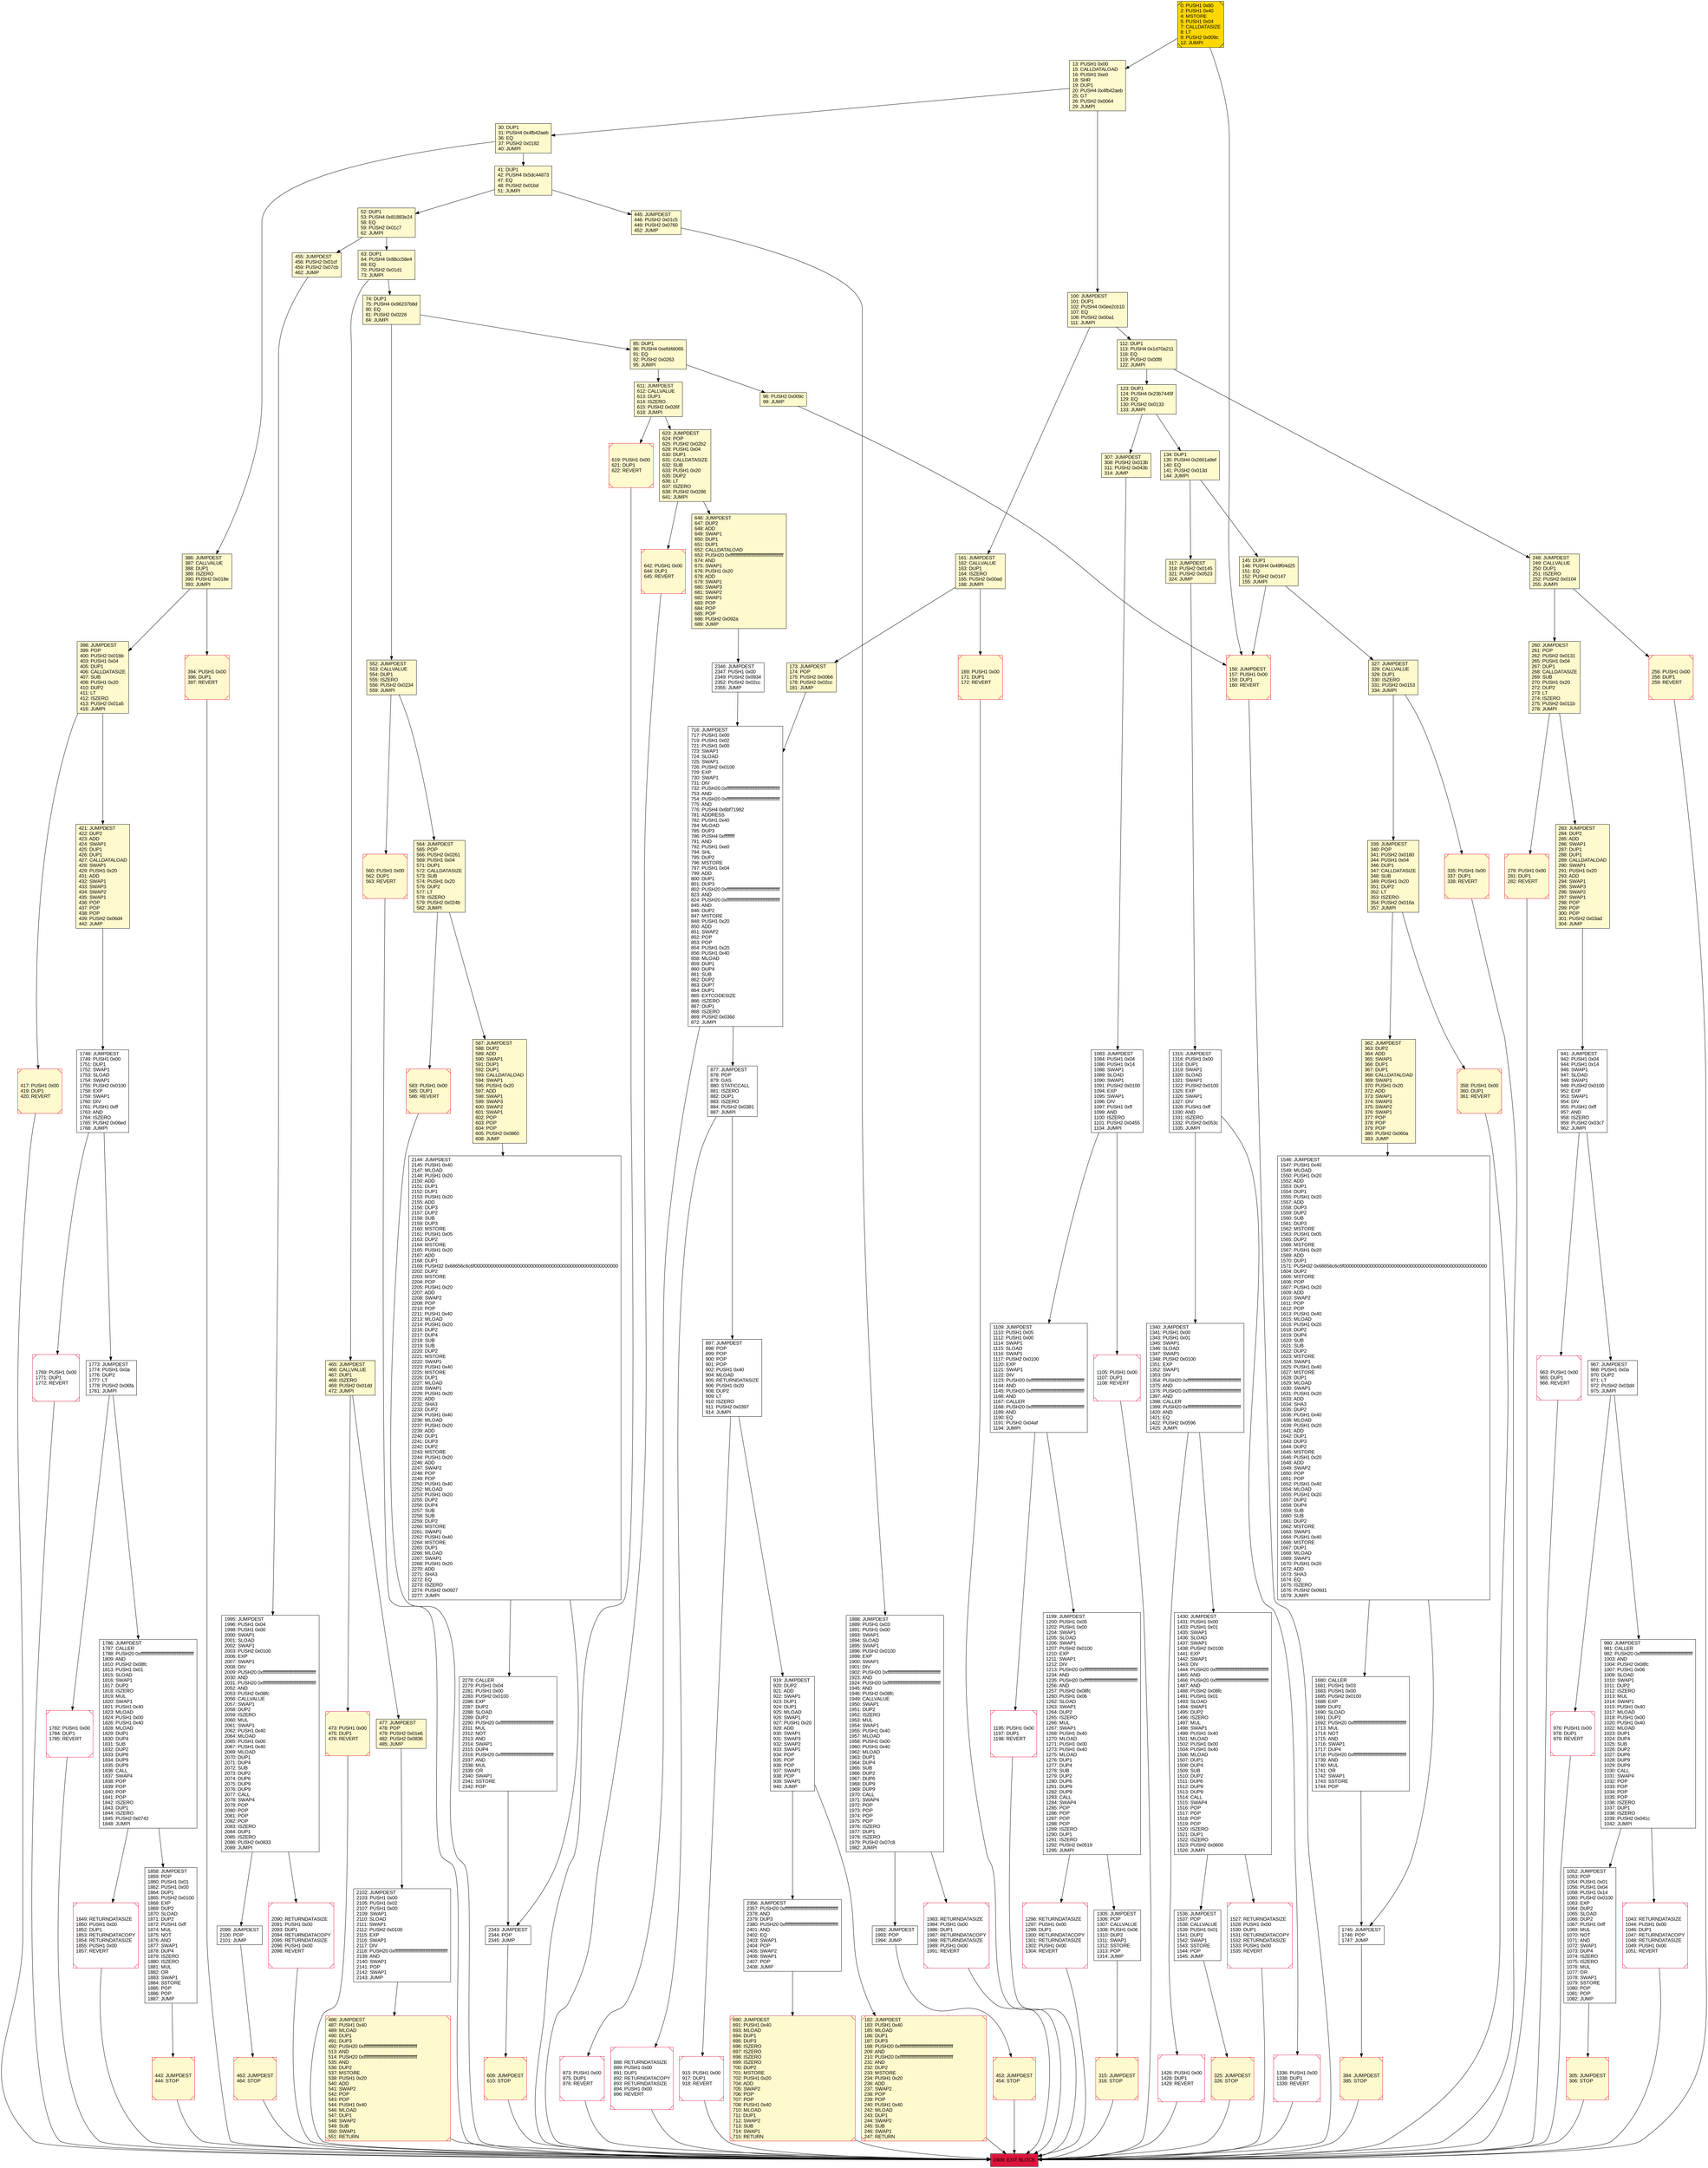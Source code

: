 digraph G {
bgcolor=transparent rankdir=UD;
node [shape=box style=filled color=black fillcolor=white fontname=arial fontcolor=black];
417 [label="417: PUSH1 0x00\l419: DUP1\l420: REVERT\l" fillcolor=lemonchiffon shape=Msquare color=crimson ];
2343 [label="2343: JUMPDEST\l2344: POP\l2345: JUMP\l" ];
1858 [label="1858: JUMPDEST\l1859: POP\l1860: PUSH1 0x01\l1862: PUSH1 0x00\l1864: DUP1\l1865: PUSH2 0x0100\l1868: EXP\l1869: DUP2\l1870: SLOAD\l1871: DUP2\l1872: PUSH1 0xff\l1874: MUL\l1875: NOT\l1876: AND\l1877: SWAP1\l1878: DUP4\l1879: ISZERO\l1880: ISZERO\l1881: MUL\l1882: OR\l1883: SWAP1\l1884: SSTORE\l1885: POP\l1886: POP\l1887: JUMP\l" ];
169 [label="169: PUSH1 0x00\l171: DUP1\l172: REVERT\l" fillcolor=lemonchiffon shape=Msquare color=crimson ];
1043 [label="1043: RETURNDATASIZE\l1044: PUSH1 0x00\l1046: DUP1\l1047: RETURNDATACOPY\l1048: RETURNDATASIZE\l1049: PUSH1 0x00\l1051: REVERT\l" shape=Msquare color=crimson ];
1195 [label="1195: PUSH1 0x00\l1197: DUP1\l1198: REVERT\l" shape=Msquare color=crimson ];
1296 [label="1296: RETURNDATASIZE\l1297: PUSH1 0x00\l1299: DUP1\l1300: RETURNDATACOPY\l1301: RETURNDATASIZE\l1302: PUSH1 0x00\l1304: REVERT\l" shape=Msquare color=crimson ];
145 [label="145: DUP1\l146: PUSH4 0x49f04d25\l151: EQ\l152: PUSH2 0x0147\l155: JUMPI\l" fillcolor=lemonchiffon ];
398 [label="398: JUMPDEST\l399: POP\l400: PUSH2 0x01bb\l403: PUSH1 0x04\l405: DUP1\l406: CALLDATASIZE\l407: SUB\l408: PUSH1 0x20\l410: DUP2\l411: LT\l412: ISZERO\l413: PUSH2 0x01a5\l416: JUMPI\l" fillcolor=lemonchiffon ];
13 [label="13: PUSH1 0x00\l15: CALLDATALOAD\l16: PUSH1 0xe0\l18: SHR\l19: DUP1\l20: PUSH4 0x4fb42aeb\l25: GT\l26: PUSH2 0x0064\l29: JUMPI\l" fillcolor=lemonchiffon ];
477 [label="477: JUMPDEST\l478: POP\l479: PUSH2 0x01e6\l482: PUSH2 0x0836\l485: JUMP\l" fillcolor=lemonchiffon ];
1995 [label="1995: JUMPDEST\l1996: PUSH1 0x04\l1998: PUSH1 0x00\l2000: SWAP1\l2001: SLOAD\l2002: SWAP1\l2003: PUSH2 0x0100\l2006: EXP\l2007: SWAP1\l2008: DIV\l2009: PUSH20 0xffffffffffffffffffffffffffffffffffffffff\l2030: AND\l2031: PUSH20 0xffffffffffffffffffffffffffffffffffffffff\l2052: AND\l2053: PUSH2 0x08fc\l2056: CALLVALUE\l2057: SWAP1\l2058: DUP2\l2059: ISZERO\l2060: MUL\l2061: SWAP1\l2062: PUSH1 0x40\l2064: MLOAD\l2065: PUSH1 0x00\l2067: PUSH1 0x40\l2069: MLOAD\l2070: DUP1\l2071: DUP4\l2072: SUB\l2073: DUP2\l2074: DUP6\l2075: DUP9\l2076: DUP9\l2077: CALL\l2078: SWAP4\l2079: POP\l2080: POP\l2081: POP\l2082: POP\l2083: ISZERO\l2084: DUP1\l2085: ISZERO\l2086: PUSH2 0x0833\l2089: JUMPI\l" ];
455 [label="455: JUMPDEST\l456: PUSH2 0x01cf\l459: PUSH2 0x07cb\l462: JUMP\l" fillcolor=lemonchiffon ];
384 [label="384: JUMPDEST\l385: STOP\l" fillcolor=lemonchiffon shape=Msquare color=crimson ];
877 [label="877: JUMPDEST\l878: POP\l879: GAS\l880: STATICCALL\l881: ISZERO\l882: DUP1\l883: ISZERO\l884: PUSH2 0x0381\l887: JUMPI\l" ];
2099 [label="2099: JUMPDEST\l2100: POP\l2101: JUMP\l" ];
0 [label="0: PUSH1 0x80\l2: PUSH1 0x40\l4: MSTORE\l5: PUSH1 0x04\l7: CALLDATASIZE\l8: LT\l9: PUSH2 0x009c\l12: JUMPI\l" fillcolor=lemonchiffon shape=Msquare fillcolor=gold ];
421 [label="421: JUMPDEST\l422: DUP2\l423: ADD\l424: SWAP1\l425: DUP1\l426: DUP1\l427: CALLDATALOAD\l428: SWAP1\l429: PUSH1 0x20\l431: ADD\l432: SWAP1\l433: SWAP3\l434: SWAP2\l435: SWAP1\l436: POP\l437: POP\l438: POP\l439: PUSH2 0x06d4\l442: JUMP\l" fillcolor=lemonchiffon ];
967 [label="967: JUMPDEST\l968: PUSH1 0x0a\l970: DUP2\l971: LT\l972: PUSH2 0x03d4\l975: JUMPI\l" ];
941 [label="941: JUMPDEST\l942: PUSH1 0x04\l944: PUSH1 0x14\l946: SWAP1\l947: SLOAD\l948: SWAP1\l949: PUSH2 0x0100\l952: EXP\l953: SWAP1\l954: DIV\l955: PUSH1 0xff\l957: AND\l958: ISZERO\l959: PUSH2 0x03c7\l962: JUMPI\l" ];
1849 [label="1849: RETURNDATASIZE\l1850: PUSH1 0x00\l1852: DUP1\l1853: RETURNDATACOPY\l1854: RETURNDATASIZE\l1855: PUSH1 0x00\l1857: REVERT\l" shape=Msquare color=crimson ];
642 [label="642: PUSH1 0x00\l644: DUP1\l645: REVERT\l" fillcolor=lemonchiffon shape=Msquare color=crimson ];
552 [label="552: JUMPDEST\l553: CALLVALUE\l554: DUP1\l555: ISZERO\l556: PUSH2 0x0234\l559: JUMPI\l" fillcolor=lemonchiffon ];
386 [label="386: JUMPDEST\l387: CALLVALUE\l388: DUP1\l389: ISZERO\l390: PUSH2 0x018e\l393: JUMPI\l" fillcolor=lemonchiffon ];
394 [label="394: PUSH1 0x00\l396: DUP1\l397: REVERT\l" fillcolor=lemonchiffon shape=Msquare color=crimson ];
52 [label="52: DUP1\l53: PUSH4 0x81883e24\l58: EQ\l59: PUSH2 0x01c7\l62: JUMPI\l" fillcolor=lemonchiffon ];
443 [label="443: JUMPDEST\l444: STOP\l" fillcolor=lemonchiffon shape=Msquare color=crimson ];
2090 [label="2090: RETURNDATASIZE\l2091: PUSH1 0x00\l2093: DUP1\l2094: RETURNDATACOPY\l2095: RETURNDATASIZE\l2096: PUSH1 0x00\l2098: REVERT\l" shape=Msquare color=crimson ];
915 [label="915: PUSH1 0x00\l917: DUP1\l918: REVERT\l" shape=Msquare color=crimson ];
611 [label="611: JUMPDEST\l612: CALLVALUE\l613: DUP1\l614: ISZERO\l615: PUSH2 0x026f\l618: JUMPI\l" fillcolor=lemonchiffon ];
1426 [label="1426: PUSH1 0x00\l1428: DUP1\l1429: REVERT\l" shape=Msquare color=crimson ];
716 [label="716: JUMPDEST\l717: PUSH1 0x00\l719: PUSH1 0x02\l721: PUSH1 0x00\l723: SWAP1\l724: SLOAD\l725: SWAP1\l726: PUSH2 0x0100\l729: EXP\l730: SWAP1\l731: DIV\l732: PUSH20 0xffffffffffffffffffffffffffffffffffffffff\l753: AND\l754: PUSH20 0xffffffffffffffffffffffffffffffffffffffff\l775: AND\l776: PUSH4 0x6bf71982\l781: ADDRESS\l782: PUSH1 0x40\l784: MLOAD\l785: DUP3\l786: PUSH4 0xffffffff\l791: AND\l792: PUSH1 0xe0\l794: SHL\l795: DUP2\l796: MSTORE\l797: PUSH1 0x04\l799: ADD\l800: DUP1\l801: DUP3\l802: PUSH20 0xffffffffffffffffffffffffffffffffffffffff\l823: AND\l824: PUSH20 0xffffffffffffffffffffffffffffffffffffffff\l845: AND\l846: DUP2\l847: MSTORE\l848: PUSH1 0x20\l850: ADD\l851: SWAP2\l852: POP\l853: POP\l854: PUSH1 0x20\l856: PUSH1 0x40\l858: MLOAD\l859: DUP1\l860: DUP4\l861: SUB\l862: DUP2\l863: DUP7\l864: DUP1\l865: EXTCODESIZE\l866: ISZERO\l867: DUP1\l868: ISZERO\l869: PUSH2 0x036d\l872: JUMPI\l" ];
260 [label="260: JUMPDEST\l261: POP\l262: PUSH2 0x0131\l265: PUSH1 0x04\l267: DUP1\l268: CALLDATASIZE\l269: SUB\l270: PUSH1 0x20\l272: DUP2\l273: LT\l274: ISZERO\l275: PUSH2 0x011b\l278: JUMPI\l" fillcolor=lemonchiffon ];
897 [label="897: JUMPDEST\l898: POP\l899: POP\l900: POP\l901: POP\l902: PUSH1 0x40\l904: MLOAD\l905: RETURNDATASIZE\l906: PUSH1 0x20\l908: DUP2\l909: LT\l910: ISZERO\l911: PUSH2 0x0397\l914: JUMPI\l" ];
1769 [label="1769: PUSH1 0x00\l1771: DUP1\l1772: REVERT\l" shape=Msquare color=crimson ];
283 [label="283: JUMPDEST\l284: DUP2\l285: ADD\l286: SWAP1\l287: DUP1\l288: DUP1\l289: CALLDATALOAD\l290: SWAP1\l291: PUSH1 0x20\l293: ADD\l294: SWAP1\l295: SWAP3\l296: SWAP2\l297: SWAP1\l298: POP\l299: POP\l300: POP\l301: PUSH2 0x03ad\l304: JUMP\l" fillcolor=lemonchiffon ];
453 [label="453: JUMPDEST\l454: STOP\l" fillcolor=lemonchiffon shape=Msquare color=crimson ];
1430 [label="1430: JUMPDEST\l1431: PUSH1 0x00\l1433: PUSH1 0x01\l1435: SWAP1\l1436: SLOAD\l1437: SWAP1\l1438: PUSH2 0x0100\l1441: EXP\l1442: SWAP1\l1443: DIV\l1444: PUSH20 0xffffffffffffffffffffffffffffffffffffffff\l1465: AND\l1466: PUSH20 0xffffffffffffffffffffffffffffffffffffffff\l1487: AND\l1488: PUSH2 0x08fc\l1491: PUSH1 0x01\l1493: SLOAD\l1494: SWAP1\l1495: DUP2\l1496: ISZERO\l1497: MUL\l1498: SWAP1\l1499: PUSH1 0x40\l1501: MLOAD\l1502: PUSH1 0x00\l1504: PUSH1 0x40\l1506: MLOAD\l1507: DUP1\l1508: DUP4\l1509: SUB\l1510: DUP2\l1511: DUP6\l1512: DUP9\l1513: DUP9\l1514: CALL\l1515: SWAP4\l1516: POP\l1517: POP\l1518: POP\l1519: POP\l1520: ISZERO\l1521: DUP1\l1522: ISZERO\l1523: PUSH2 0x0600\l1526: JUMPI\l" ];
74 [label="74: DUP1\l75: PUSH4 0x96237b8d\l80: EQ\l81: PUSH2 0x0228\l84: JUMPI\l" fillcolor=lemonchiffon ];
1782 [label="1782: PUSH1 0x00\l1784: DUP1\l1785: REVERT\l" shape=Msquare color=crimson ];
123 [label="123: DUP1\l124: PUSH4 0x23b7445f\l129: EQ\l130: PUSH2 0x0133\l133: JUMPI\l" fillcolor=lemonchiffon ];
463 [label="463: JUMPDEST\l464: STOP\l" fillcolor=lemonchiffon shape=Msquare color=crimson ];
980 [label="980: JUMPDEST\l981: CALLER\l982: PUSH20 0xffffffffffffffffffffffffffffffffffffffff\l1003: AND\l1004: PUSH2 0x08fc\l1007: PUSH1 0x06\l1009: SLOAD\l1010: SWAP1\l1011: DUP2\l1012: ISZERO\l1013: MUL\l1014: SWAP1\l1015: PUSH1 0x40\l1017: MLOAD\l1018: PUSH1 0x00\l1020: PUSH1 0x40\l1022: MLOAD\l1023: DUP1\l1024: DUP4\l1025: SUB\l1026: DUP2\l1027: DUP6\l1028: DUP9\l1029: DUP9\l1030: CALL\l1031: SWAP4\l1032: POP\l1033: POP\l1034: POP\l1035: POP\l1036: ISZERO\l1037: DUP1\l1038: ISZERO\l1039: PUSH2 0x041c\l1042: JUMPI\l" ];
1109 [label="1109: JUMPDEST\l1110: PUSH1 0x05\l1112: PUSH1 0x00\l1114: SWAP1\l1115: SLOAD\l1116: SWAP1\l1117: PUSH2 0x0100\l1120: EXP\l1121: SWAP1\l1122: DIV\l1123: PUSH20 0xffffffffffffffffffffffffffffffffffffffff\l1144: AND\l1145: PUSH20 0xffffffffffffffffffffffffffffffffffffffff\l1166: AND\l1167: CALLER\l1168: PUSH20 0xffffffffffffffffffffffffffffffffffffffff\l1189: AND\l1190: EQ\l1191: PUSH2 0x04af\l1194: JUMPI\l" ];
2102 [label="2102: JUMPDEST\l2103: PUSH1 0x00\l2105: PUSH1 0x02\l2107: PUSH1 0x00\l2109: SWAP1\l2110: SLOAD\l2111: SWAP1\l2112: PUSH2 0x0100\l2115: EXP\l2116: SWAP1\l2117: DIV\l2118: PUSH20 0xffffffffffffffffffffffffffffffffffffffff\l2139: AND\l2140: SWAP1\l2141: POP\l2142: SWAP1\l2143: JUMP\l" ];
963 [label="963: PUSH1 0x00\l965: DUP1\l966: REVERT\l" shape=Msquare color=crimson ];
248 [label="248: JUMPDEST\l249: CALLVALUE\l250: DUP1\l251: ISZERO\l252: PUSH2 0x0104\l255: JUMPI\l" fillcolor=lemonchiffon ];
888 [label="888: RETURNDATASIZE\l889: PUSH1 0x00\l891: DUP1\l892: RETURNDATACOPY\l893: RETURNDATASIZE\l894: PUSH1 0x00\l896: REVERT\l" shape=Msquare color=crimson ];
1199 [label="1199: JUMPDEST\l1200: PUSH1 0x05\l1202: PUSH1 0x00\l1204: SWAP1\l1205: SLOAD\l1206: SWAP1\l1207: PUSH2 0x0100\l1210: EXP\l1211: SWAP1\l1212: DIV\l1213: PUSH20 0xffffffffffffffffffffffffffffffffffffffff\l1234: AND\l1235: PUSH20 0xffffffffffffffffffffffffffffffffffffffff\l1256: AND\l1257: PUSH2 0x08fc\l1260: PUSH1 0x06\l1262: SLOAD\l1263: SWAP1\l1264: DUP2\l1265: ISZERO\l1266: MUL\l1267: SWAP1\l1268: PUSH1 0x40\l1270: MLOAD\l1271: PUSH1 0x00\l1273: PUSH1 0x40\l1275: MLOAD\l1276: DUP1\l1277: DUP4\l1278: SUB\l1279: DUP2\l1280: DUP6\l1281: DUP9\l1282: DUP9\l1283: CALL\l1284: SWAP4\l1285: POP\l1286: POP\l1287: POP\l1288: POP\l1289: ISZERO\l1290: DUP1\l1291: ISZERO\l1292: PUSH2 0x0519\l1295: JUMPI\l" ];
2409 [label="2409: EXIT BLOCK\l" fillcolor=crimson ];
2144 [label="2144: JUMPDEST\l2145: PUSH1 0x40\l2147: MLOAD\l2148: PUSH1 0x20\l2150: ADD\l2151: DUP1\l2152: DUP1\l2153: PUSH1 0x20\l2155: ADD\l2156: DUP3\l2157: DUP2\l2158: SUB\l2159: DUP3\l2160: MSTORE\l2161: PUSH1 0x05\l2163: DUP2\l2164: MSTORE\l2165: PUSH1 0x20\l2167: ADD\l2168: DUP1\l2169: PUSH32 0x68656c6c6f000000000000000000000000000000000000000000000000000000\l2202: DUP2\l2203: MSTORE\l2204: POP\l2205: PUSH1 0x20\l2207: ADD\l2208: SWAP2\l2209: POP\l2210: POP\l2211: PUSH1 0x40\l2213: MLOAD\l2214: PUSH1 0x20\l2216: DUP2\l2217: DUP4\l2218: SUB\l2219: SUB\l2220: DUP2\l2221: MSTORE\l2222: SWAP1\l2223: PUSH1 0x40\l2225: MSTORE\l2226: DUP1\l2227: MLOAD\l2228: SWAP1\l2229: PUSH1 0x20\l2231: ADD\l2232: SHA3\l2233: DUP2\l2234: PUSH1 0x40\l2236: MLOAD\l2237: PUSH1 0x20\l2239: ADD\l2240: DUP1\l2241: DUP3\l2242: DUP2\l2243: MSTORE\l2244: PUSH1 0x20\l2246: ADD\l2247: SWAP2\l2248: POP\l2249: POP\l2250: PUSH1 0x40\l2252: MLOAD\l2253: PUSH1 0x20\l2255: DUP2\l2256: DUP4\l2257: SUB\l2258: SUB\l2259: DUP2\l2260: MSTORE\l2261: SWAP1\l2262: PUSH1 0x40\l2264: MSTORE\l2265: DUP1\l2266: MLOAD\l2267: SWAP1\l2268: PUSH1 0x20\l2270: ADD\l2271: SHA3\l2272: EQ\l2273: ISZERO\l2274: PUSH2 0x0927\l2277: JUMPI\l" ];
161 [label="161: JUMPDEST\l162: CALLVALUE\l163: DUP1\l164: ISZERO\l165: PUSH2 0x00ad\l168: JUMPI\l" fillcolor=lemonchiffon ];
919 [label="919: JUMPDEST\l920: DUP2\l921: ADD\l922: SWAP1\l923: DUP1\l924: DUP1\l925: MLOAD\l926: SWAP1\l927: PUSH1 0x20\l929: ADD\l930: SWAP1\l931: SWAP3\l932: SWAP2\l933: SWAP1\l934: POP\l935: POP\l936: POP\l937: SWAP1\l938: POP\l939: SWAP1\l940: JUMP\l" ];
976 [label="976: PUSH1 0x00\l978: DUP1\l979: REVERT\l" shape=Msquare color=crimson ];
1680 [label="1680: CALLER\l1681: PUSH1 0x03\l1683: PUSH1 0x00\l1685: PUSH2 0x0100\l1688: EXP\l1689: DUP2\l1690: SLOAD\l1691: DUP2\l1692: PUSH20 0xffffffffffffffffffffffffffffffffffffffff\l1713: MUL\l1714: NOT\l1715: AND\l1716: SWAP1\l1717: DUP4\l1718: PUSH20 0xffffffffffffffffffffffffffffffffffffffff\l1739: AND\l1740: MUL\l1741: OR\l1742: SWAP1\l1743: SSTORE\l1744: POP\l" ];
473 [label="473: PUSH1 0x00\l475: DUP1\l476: REVERT\l" fillcolor=lemonchiffon shape=Msquare color=crimson ];
1315 [label="1315: JUMPDEST\l1316: PUSH1 0x00\l1318: DUP1\l1319: SWAP1\l1320: SLOAD\l1321: SWAP1\l1322: PUSH2 0x0100\l1325: EXP\l1326: SWAP1\l1327: DIV\l1328: PUSH1 0xff\l1330: AND\l1331: ISZERO\l1332: PUSH2 0x053c\l1335: JUMPI\l" ];
63 [label="63: DUP1\l64: PUSH4 0x88cc58e4\l69: EQ\l70: PUSH2 0x01d1\l73: JUMPI\l" fillcolor=lemonchiffon ];
690 [label="690: JUMPDEST\l691: PUSH1 0x40\l693: MLOAD\l694: DUP1\l695: DUP3\l696: ISZERO\l697: ISZERO\l698: ISZERO\l699: ISZERO\l700: DUP2\l701: MSTORE\l702: PUSH1 0x20\l704: ADD\l705: SWAP2\l706: POP\l707: POP\l708: PUSH1 0x40\l710: MLOAD\l711: DUP1\l712: SWAP2\l713: SUB\l714: SWAP1\l715: RETURN\l" fillcolor=lemonchiffon shape=Msquare color=crimson ];
560 [label="560: PUSH1 0x00\l562: DUP1\l563: REVERT\l" fillcolor=lemonchiffon shape=Msquare color=crimson ];
156 [label="156: JUMPDEST\l157: PUSH1 0x00\l159: DUP1\l160: REVERT\l" fillcolor=lemonchiffon shape=Msquare color=crimson ];
1336 [label="1336: PUSH1 0x00\l1338: DUP1\l1339: REVERT\l" shape=Msquare color=crimson ];
1083 [label="1083: JUMPDEST\l1084: PUSH1 0x04\l1086: PUSH1 0x14\l1088: SWAP1\l1089: SLOAD\l1090: SWAP1\l1091: PUSH2 0x0100\l1094: EXP\l1095: SWAP1\l1096: DIV\l1097: PUSH1 0xff\l1099: AND\l1100: ISZERO\l1101: PUSH2 0x0455\l1104: JUMPI\l" ];
1546 [label="1546: JUMPDEST\l1547: PUSH1 0x40\l1549: MLOAD\l1550: PUSH1 0x20\l1552: ADD\l1553: DUP1\l1554: DUP1\l1555: PUSH1 0x20\l1557: ADD\l1558: DUP3\l1559: DUP2\l1560: SUB\l1561: DUP3\l1562: MSTORE\l1563: PUSH1 0x05\l1565: DUP2\l1566: MSTORE\l1567: PUSH1 0x20\l1569: ADD\l1570: DUP1\l1571: PUSH32 0x68656c6c6f000000000000000000000000000000000000000000000000000000\l1604: DUP2\l1605: MSTORE\l1606: POP\l1607: PUSH1 0x20\l1609: ADD\l1610: SWAP2\l1611: POP\l1612: POP\l1613: PUSH1 0x40\l1615: MLOAD\l1616: PUSH1 0x20\l1618: DUP2\l1619: DUP4\l1620: SUB\l1621: SUB\l1622: DUP2\l1623: MSTORE\l1624: SWAP1\l1625: PUSH1 0x40\l1627: MSTORE\l1628: DUP1\l1629: MLOAD\l1630: SWAP1\l1631: PUSH1 0x20\l1633: ADD\l1634: SHA3\l1635: DUP2\l1636: PUSH1 0x40\l1638: MLOAD\l1639: PUSH1 0x20\l1641: ADD\l1642: DUP1\l1643: DUP3\l1644: DUP2\l1645: MSTORE\l1646: PUSH1 0x20\l1648: ADD\l1649: SWAP2\l1650: POP\l1651: POP\l1652: PUSH1 0x40\l1654: MLOAD\l1655: PUSH1 0x20\l1657: DUP2\l1658: DUP4\l1659: SUB\l1660: SUB\l1661: DUP2\l1662: MSTORE\l1663: SWAP1\l1664: PUSH1 0x40\l1666: MSTORE\l1667: DUP1\l1668: MLOAD\l1669: SWAP1\l1670: PUSH1 0x20\l1672: ADD\l1673: SHA3\l1674: EQ\l1675: ISZERO\l1676: PUSH2 0x06d1\l1679: JUMPI\l" ];
1786 [label="1786: JUMPDEST\l1787: CALLER\l1788: PUSH20 0xffffffffffffffffffffffffffffffffffffffff\l1809: AND\l1810: PUSH2 0x08fc\l1813: PUSH1 0x01\l1815: SLOAD\l1816: SWAP1\l1817: DUP2\l1818: ISZERO\l1819: MUL\l1820: SWAP1\l1821: PUSH1 0x40\l1823: MLOAD\l1824: PUSH1 0x00\l1826: PUSH1 0x40\l1828: MLOAD\l1829: DUP1\l1830: DUP4\l1831: SUB\l1832: DUP2\l1833: DUP6\l1834: DUP9\l1835: DUP9\l1836: CALL\l1837: SWAP4\l1838: POP\l1839: POP\l1840: POP\l1841: POP\l1842: ISZERO\l1843: DUP1\l1844: ISZERO\l1845: PUSH2 0x0742\l1848: JUMPI\l" ];
100 [label="100: JUMPDEST\l101: DUP1\l102: PUSH4 0x0ee2cb10\l107: EQ\l108: PUSH2 0x00a1\l111: JUMPI\l" fillcolor=lemonchiffon ];
256 [label="256: PUSH1 0x00\l258: DUP1\l259: REVERT\l" fillcolor=lemonchiffon shape=Msquare color=crimson ];
317 [label="317: JUMPDEST\l318: PUSH2 0x0145\l321: PUSH2 0x0523\l324: JUMP\l" fillcolor=lemonchiffon ];
1983 [label="1983: RETURNDATASIZE\l1984: PUSH1 0x00\l1986: DUP1\l1987: RETURNDATACOPY\l1988: RETURNDATASIZE\l1989: PUSH1 0x00\l1991: REVERT\l" shape=Msquare color=crimson ];
305 [label="305: JUMPDEST\l306: STOP\l" fillcolor=lemonchiffon shape=Msquare color=crimson ];
465 [label="465: JUMPDEST\l466: CALLVALUE\l467: DUP1\l468: ISZERO\l469: PUSH2 0x01dd\l472: JUMPI\l" fillcolor=lemonchiffon ];
315 [label="315: JUMPDEST\l316: STOP\l" fillcolor=lemonchiffon shape=Msquare color=crimson ];
339 [label="339: JUMPDEST\l340: POP\l341: PUSH2 0x0180\l344: PUSH1 0x04\l346: DUP1\l347: CALLDATASIZE\l348: SUB\l349: PUSH1 0x20\l351: DUP2\l352: LT\l353: ISZERO\l354: PUSH2 0x016a\l357: JUMPI\l" fillcolor=lemonchiffon ];
486 [label="486: JUMPDEST\l487: PUSH1 0x40\l489: MLOAD\l490: DUP1\l491: DUP3\l492: PUSH20 0xffffffffffffffffffffffffffffffffffffffff\l513: AND\l514: PUSH20 0xffffffffffffffffffffffffffffffffffffffff\l535: AND\l536: DUP2\l537: MSTORE\l538: PUSH1 0x20\l540: ADD\l541: SWAP2\l542: POP\l543: POP\l544: PUSH1 0x40\l546: MLOAD\l547: DUP1\l548: SWAP2\l549: SUB\l550: SWAP1\l551: RETURN\l" fillcolor=lemonchiffon shape=Msquare color=crimson ];
2278 [label="2278: CALLER\l2279: PUSH1 0x04\l2281: PUSH1 0x00\l2283: PUSH2 0x0100\l2286: EXP\l2287: DUP2\l2288: SLOAD\l2289: DUP2\l2290: PUSH20 0xffffffffffffffffffffffffffffffffffffffff\l2311: MUL\l2312: NOT\l2313: AND\l2314: SWAP1\l2315: DUP4\l2316: PUSH20 0xffffffffffffffffffffffffffffffffffffffff\l2337: AND\l2338: MUL\l2339: OR\l2340: SWAP1\l2341: SSTORE\l2342: POP\l" ];
279 [label="279: PUSH1 0x00\l281: DUP1\l282: REVERT\l" fillcolor=lemonchiffon shape=Msquare color=crimson ];
134 [label="134: DUP1\l135: PUSH4 0x2601a9ef\l140: EQ\l141: PUSH2 0x013d\l144: JUMPI\l" fillcolor=lemonchiffon ];
1052 [label="1052: JUMPDEST\l1053: POP\l1054: PUSH1 0x01\l1056: PUSH1 0x04\l1058: PUSH1 0x14\l1060: PUSH2 0x0100\l1063: EXP\l1064: DUP2\l1065: SLOAD\l1066: DUP2\l1067: PUSH1 0xff\l1069: MUL\l1070: NOT\l1071: AND\l1072: SWAP1\l1073: DUP4\l1074: ISZERO\l1075: ISZERO\l1076: MUL\l1077: OR\l1078: SWAP1\l1079: SSTORE\l1080: POP\l1081: POP\l1082: JUMP\l" ];
327 [label="327: JUMPDEST\l328: CALLVALUE\l329: DUP1\l330: ISZERO\l331: PUSH2 0x0153\l334: JUMPI\l" fillcolor=lemonchiffon ];
96 [label="96: PUSH2 0x009c\l99: JUMP\l" fillcolor=lemonchiffon ];
1748 [label="1748: JUMPDEST\l1749: PUSH1 0x00\l1751: DUP1\l1752: SWAP1\l1753: SLOAD\l1754: SWAP1\l1755: PUSH2 0x0100\l1758: EXP\l1759: SWAP1\l1760: DIV\l1761: PUSH1 0xff\l1763: AND\l1764: ISZERO\l1765: PUSH2 0x06ed\l1768: JUMPI\l" ];
1773 [label="1773: JUMPDEST\l1774: PUSH1 0x0a\l1776: DUP2\l1777: LT\l1778: PUSH2 0x06fa\l1781: JUMPI\l" ];
358 [label="358: PUSH1 0x00\l360: DUP1\l361: REVERT\l" fillcolor=lemonchiffon shape=Msquare color=crimson ];
873 [label="873: PUSH1 0x00\l875: DUP1\l876: REVERT\l" shape=Msquare color=crimson ];
564 [label="564: JUMPDEST\l565: POP\l566: PUSH2 0x0261\l569: PUSH1 0x04\l571: DUP1\l572: CALLDATASIZE\l573: SUB\l574: PUSH1 0x20\l576: DUP2\l577: LT\l578: ISZERO\l579: PUSH2 0x024b\l582: JUMPI\l" fillcolor=lemonchiffon ];
619 [label="619: PUSH1 0x00\l621: DUP1\l622: REVERT\l" fillcolor=lemonchiffon shape=Msquare color=crimson ];
85 [label="85: DUP1\l86: PUSH4 0xefd46065\l91: EQ\l92: PUSH2 0x0263\l95: JUMPI\l" fillcolor=lemonchiffon ];
173 [label="173: JUMPDEST\l174: POP\l175: PUSH2 0x00b6\l178: PUSH2 0x02cc\l181: JUMP\l" fillcolor=lemonchiffon ];
30 [label="30: DUP1\l31: PUSH4 0x4fb42aeb\l36: EQ\l37: PUSH2 0x0182\l40: JUMPI\l" fillcolor=lemonchiffon ];
623 [label="623: JUMPDEST\l624: POP\l625: PUSH2 0x02b2\l628: PUSH1 0x04\l630: DUP1\l631: CALLDATASIZE\l632: SUB\l633: PUSH1 0x20\l635: DUP2\l636: LT\l637: ISZERO\l638: PUSH2 0x0286\l641: JUMPI\l" fillcolor=lemonchiffon ];
1305 [label="1305: JUMPDEST\l1306: POP\l1307: CALLVALUE\l1308: PUSH1 0x06\l1310: DUP2\l1311: SWAP1\l1312: SSTORE\l1313: POP\l1314: JUMP\l" ];
325 [label="325: JUMPDEST\l326: STOP\l" fillcolor=lemonchiffon shape=Msquare color=crimson ];
307 [label="307: JUMPDEST\l308: PUSH2 0x013b\l311: PUSH2 0x043b\l314: JUMP\l" fillcolor=lemonchiffon ];
362 [label="362: JUMPDEST\l363: DUP2\l364: ADD\l365: SWAP1\l366: DUP1\l367: DUP1\l368: CALLDATALOAD\l369: SWAP1\l370: PUSH1 0x20\l372: ADD\l373: SWAP1\l374: SWAP3\l375: SWAP2\l376: SWAP1\l377: POP\l378: POP\l379: POP\l380: PUSH2 0x060a\l383: JUMP\l" fillcolor=lemonchiffon ];
112 [label="112: DUP1\l113: PUSH4 0x1d70a211\l118: EQ\l119: PUSH2 0x00f8\l122: JUMPI\l" fillcolor=lemonchiffon ];
587 [label="587: JUMPDEST\l588: DUP2\l589: ADD\l590: SWAP1\l591: DUP1\l592: DUP1\l593: CALLDATALOAD\l594: SWAP1\l595: PUSH1 0x20\l597: ADD\l598: SWAP1\l599: SWAP3\l600: SWAP2\l601: SWAP1\l602: POP\l603: POP\l604: POP\l605: PUSH2 0x0860\l608: JUMP\l" fillcolor=lemonchiffon ];
2346 [label="2346: JUMPDEST\l2347: PUSH1 0x00\l2349: PUSH2 0x0934\l2352: PUSH2 0x02cc\l2355: JUMP\l" ];
2356 [label="2356: JUMPDEST\l2357: PUSH20 0xffffffffffffffffffffffffffffffffffffffff\l2378: AND\l2379: DUP3\l2380: PUSH20 0xffffffffffffffffffffffffffffffffffffffff\l2401: AND\l2402: EQ\l2403: SWAP1\l2404: POP\l2405: SWAP2\l2406: SWAP1\l2407: POP\l2408: JUMP\l" ];
182 [label="182: JUMPDEST\l183: PUSH1 0x40\l185: MLOAD\l186: DUP1\l187: DUP3\l188: PUSH20 0xffffffffffffffffffffffffffffffffffffffff\l209: AND\l210: PUSH20 0xffffffffffffffffffffffffffffffffffffffff\l231: AND\l232: DUP2\l233: MSTORE\l234: PUSH1 0x20\l236: ADD\l237: SWAP2\l238: POP\l239: POP\l240: PUSH1 0x40\l242: MLOAD\l243: DUP1\l244: SWAP2\l245: SUB\l246: SWAP1\l247: RETURN\l" fillcolor=lemonchiffon shape=Msquare color=crimson ];
583 [label="583: PUSH1 0x00\l585: DUP1\l586: REVERT\l" fillcolor=lemonchiffon shape=Msquare color=crimson ];
1340 [label="1340: JUMPDEST\l1341: PUSH1 0x00\l1343: PUSH1 0x01\l1345: SWAP1\l1346: SLOAD\l1347: SWAP1\l1348: PUSH2 0x0100\l1351: EXP\l1352: SWAP1\l1353: DIV\l1354: PUSH20 0xffffffffffffffffffffffffffffffffffffffff\l1375: AND\l1376: PUSH20 0xffffffffffffffffffffffffffffffffffffffff\l1397: AND\l1398: CALLER\l1399: PUSH20 0xffffffffffffffffffffffffffffffffffffffff\l1420: AND\l1421: EQ\l1422: PUSH2 0x0596\l1425: JUMPI\l" ];
445 [label="445: JUMPDEST\l446: PUSH2 0x01c5\l449: PUSH2 0x0760\l452: JUMP\l" fillcolor=lemonchiffon ];
1888 [label="1888: JUMPDEST\l1889: PUSH1 0x03\l1891: PUSH1 0x00\l1893: SWAP1\l1894: SLOAD\l1895: SWAP1\l1896: PUSH2 0x0100\l1899: EXP\l1900: SWAP1\l1901: DIV\l1902: PUSH20 0xffffffffffffffffffffffffffffffffffffffff\l1923: AND\l1924: PUSH20 0xffffffffffffffffffffffffffffffffffffffff\l1945: AND\l1946: PUSH2 0x08fc\l1949: CALLVALUE\l1950: SWAP1\l1951: DUP2\l1952: ISZERO\l1953: MUL\l1954: SWAP1\l1955: PUSH1 0x40\l1957: MLOAD\l1958: PUSH1 0x00\l1960: PUSH1 0x40\l1962: MLOAD\l1963: DUP1\l1964: DUP4\l1965: SUB\l1966: DUP2\l1967: DUP6\l1968: DUP9\l1969: DUP9\l1970: CALL\l1971: SWAP4\l1972: POP\l1973: POP\l1974: POP\l1975: POP\l1976: ISZERO\l1977: DUP1\l1978: ISZERO\l1979: PUSH2 0x07c8\l1982: JUMPI\l" ];
1527 [label="1527: RETURNDATASIZE\l1528: PUSH1 0x00\l1530: DUP1\l1531: RETURNDATACOPY\l1532: RETURNDATASIZE\l1533: PUSH1 0x00\l1535: REVERT\l" shape=Msquare color=crimson ];
335 [label="335: PUSH1 0x00\l337: DUP1\l338: REVERT\l" fillcolor=lemonchiffon shape=Msquare color=crimson ];
1992 [label="1992: JUMPDEST\l1993: POP\l1994: JUMP\l" ];
1105 [label="1105: PUSH1 0x00\l1107: DUP1\l1108: REVERT\l" shape=Msquare color=crimson ];
1536 [label="1536: JUMPDEST\l1537: POP\l1538: CALLVALUE\l1539: PUSH1 0x01\l1541: DUP2\l1542: SWAP1\l1543: SSTORE\l1544: POP\l1545: JUMP\l" ];
609 [label="609: JUMPDEST\l610: STOP\l" fillcolor=lemonchiffon shape=Msquare color=crimson ];
1745 [label="1745: JUMPDEST\l1746: POP\l1747: JUMP\l" ];
646 [label="646: JUMPDEST\l647: DUP2\l648: ADD\l649: SWAP1\l650: DUP1\l651: DUP1\l652: CALLDATALOAD\l653: PUSH20 0xffffffffffffffffffffffffffffffffffffffff\l674: AND\l675: SWAP1\l676: PUSH1 0x20\l678: ADD\l679: SWAP1\l680: SWAP3\l681: SWAP2\l682: SWAP1\l683: POP\l684: POP\l685: POP\l686: PUSH2 0x092a\l689: JUMP\l" fillcolor=lemonchiffon ];
41 [label="41: DUP1\l42: PUSH4 0x5dc44873\l47: EQ\l48: PUSH2 0x01bd\l51: JUMPI\l" fillcolor=lemonchiffon ];
386 -> 394;
445 -> 1888;
941 -> 967;
1888 -> 1992;
398 -> 421;
0 -> 13;
455 -> 1995;
1748 -> 1773;
1995 -> 2099;
327 -> 339;
888 -> 2409;
963 -> 2409;
260 -> 283;
398 -> 417;
473 -> 2409;
134 -> 317;
41 -> 445;
564 -> 587;
976 -> 2409;
1315 -> 1336;
1052 -> 305;
1769 -> 2409;
1995 -> 2090;
248 -> 260;
317 -> 1315;
646 -> 2346;
63 -> 465;
1536 -> 325;
96 -> 156;
897 -> 919;
1858 -> 443;
564 -> 583;
30 -> 41;
463 -> 2409;
623 -> 646;
453 -> 2409;
52 -> 455;
386 -> 398;
1109 -> 1199;
1782 -> 2409;
394 -> 2409;
967 -> 980;
100 -> 112;
443 -> 2409;
307 -> 1083;
642 -> 2409;
1849 -> 2409;
1888 -> 1983;
362 -> 1546;
2099 -> 463;
283 -> 941;
877 -> 897;
716 -> 877;
327 -> 335;
1109 -> 1195;
980 -> 1043;
1773 -> 1786;
2090 -> 2409;
1426 -> 2409;
915 -> 2409;
169 -> 2409;
1043 -> 2409;
339 -> 362;
1296 -> 2409;
161 -> 169;
1195 -> 2409;
1199 -> 1296;
1315 -> 1340;
417 -> 2409;
2144 -> 2343;
1083 -> 1105;
1546 -> 1745;
967 -> 976;
2356 -> 690;
74 -> 552;
477 -> 2102;
85 -> 96;
339 -> 358;
897 -> 915;
877 -> 888;
384 -> 2409;
941 -> 963;
1305 -> 315;
112 -> 123;
1527 -> 2409;
335 -> 2409;
1680 -> 1745;
716 -> 873;
123 -> 307;
145 -> 156;
919 -> 182;
1748 -> 1769;
173 -> 716;
182 -> 2409;
0 -> 156;
13 -> 100;
583 -> 2409;
919 -> 2356;
1773 -> 1782;
1105 -> 2409;
1786 -> 1858;
609 -> 2409;
74 -> 85;
2346 -> 716;
1430 -> 1536;
52 -> 63;
873 -> 2409;
619 -> 2409;
134 -> 145;
161 -> 173;
145 -> 327;
358 -> 2409;
1199 -> 1305;
552 -> 560;
587 -> 2144;
2278 -> 2343;
325 -> 2409;
1430 -> 1527;
112 -> 248;
465 -> 477;
1340 -> 1430;
1992 -> 453;
1786 -> 1849;
248 -> 256;
1083 -> 1109;
315 -> 2409;
256 -> 2409;
305 -> 2409;
1983 -> 2409;
41 -> 52;
465 -> 473;
421 -> 1748;
2102 -> 486;
63 -> 74;
1340 -> 1426;
486 -> 2409;
2144 -> 2278;
13 -> 30;
279 -> 2409;
1745 -> 384;
30 -> 386;
980 -> 1052;
690 -> 2409;
123 -> 134;
623 -> 642;
1546 -> 1680;
552 -> 564;
156 -> 2409;
1336 -> 2409;
100 -> 161;
2343 -> 609;
260 -> 279;
85 -> 611;
560 -> 2409;
611 -> 619;
611 -> 623;
}